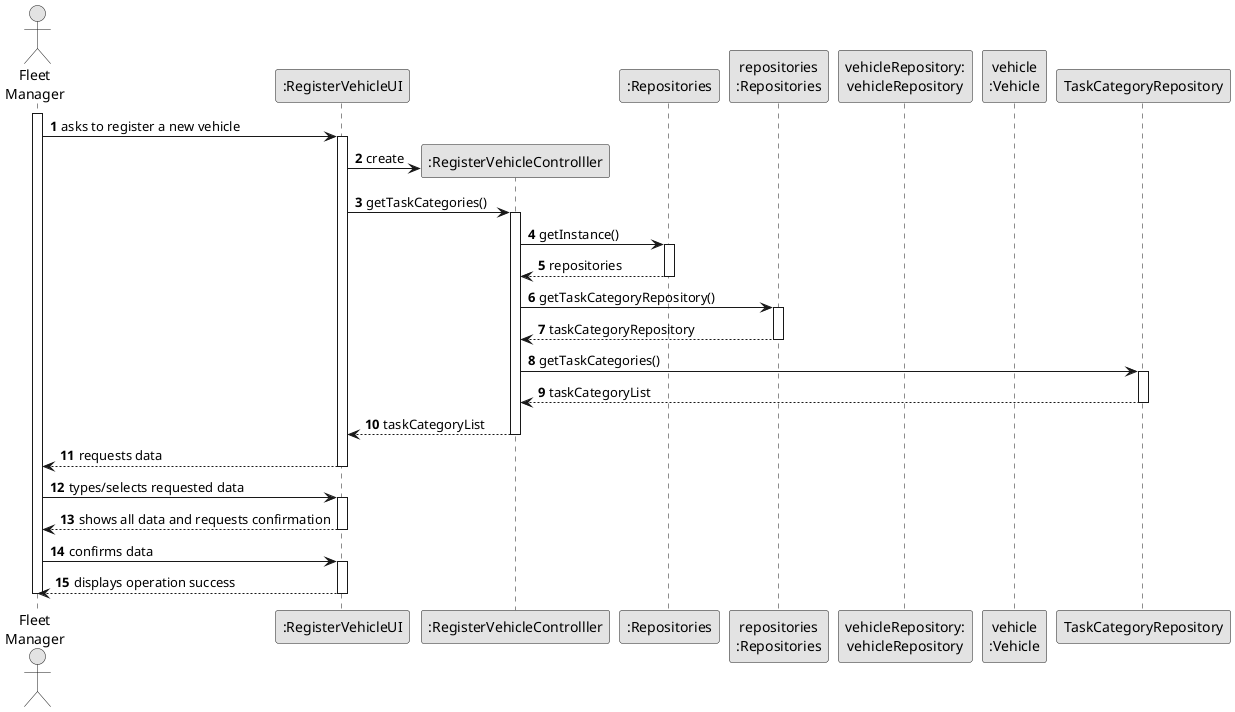 @startuml
skinparam monochrome true
skinparam packageStyle rectangle
skinparam shadowing false

autonumber

'hide footbox
actor "Fleet\nManager" as FM
participant ":RegisterVehicleUI" as UI
participant ":RegisterVehicleControlller" as CTRL
participant ":Repositories" as RepositorySingleton
participant "repositories\n:Repositories" as PLAT
participant "vehicleRepository:\nvehicleRepository" as vehicleRepository
participant "vehicle\n:Vehicle" as VEHICLE

activate FM

        FM -> UI : asks to register a new vehicle

        activate UI

'            UI --> ADM : requests data (reference, description,  informal \n description, technical description, duration, cost)
            'create CTRL
            UI -> CTRL** : create

            UI -> CTRL : getTaskCategories()
            activate CTRL

                CTRL -> RepositorySingleton : getInstance()
                activate RepositorySingleton

                    RepositorySingleton --> CTRL: repositories
                deactivate RepositorySingleton

                CTRL -> PLAT : getTaskCategoryRepository()
                activate PLAT

                    PLAT --> CTRL: taskCategoryRepository
                deactivate PLAT

                CTRL -> TaskCategoryRepository : getTaskCategories()
                activate TaskCategoryRepository

                    TaskCategoryRepository --> CTRL : taskCategoryList
                deactivate TaskCategoryRepository

                CTRL --> UI : taskCategoryList
            deactivate CTRL

            UI --> FM : requests data
        deactivate UI

    FM -> UI : types/selects requested data
    activate UI

        UI --> FM : shows all data and requests confirmation
    deactivate UI

    FM -> UI : confirms data
    activate UI

        UI --> FM : displays operation success
    deactivate UI

deactivate FM

@enduml